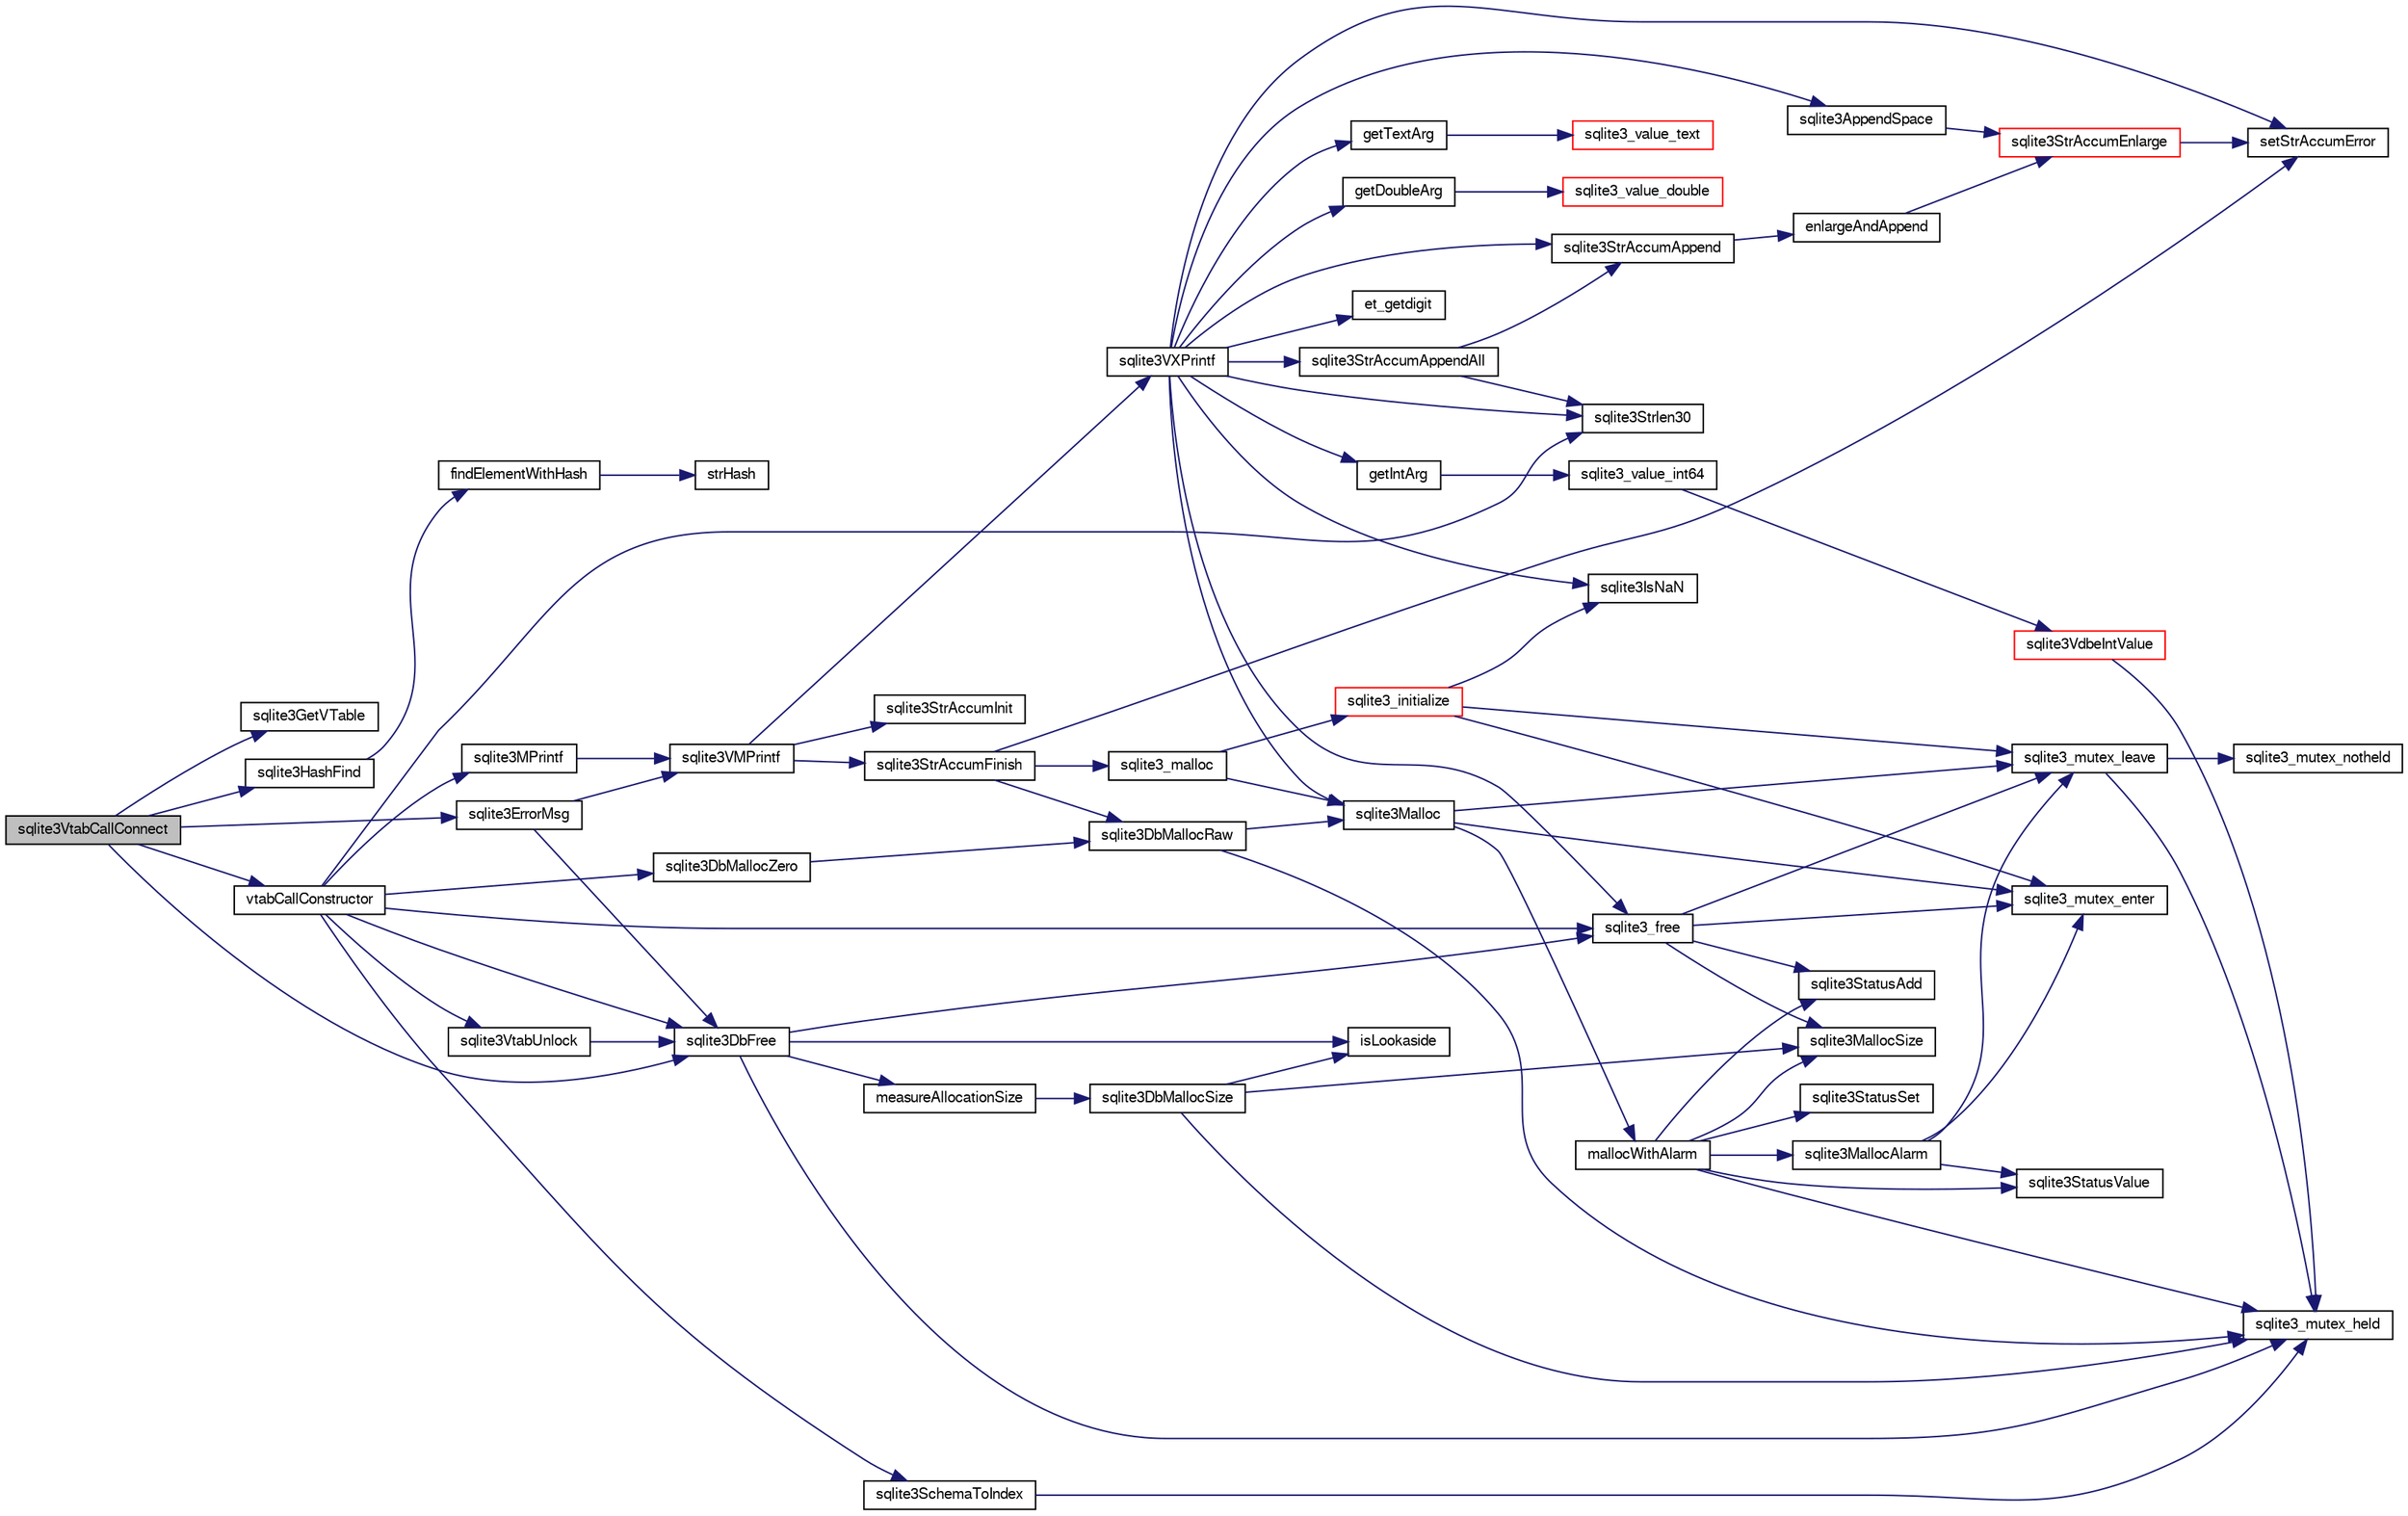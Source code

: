digraph "sqlite3VtabCallConnect"
{
  edge [fontname="FreeSans",fontsize="10",labelfontname="FreeSans",labelfontsize="10"];
  node [fontname="FreeSans",fontsize="10",shape=record];
  rankdir="LR";
  Node801564 [label="sqlite3VtabCallConnect",height=0.2,width=0.4,color="black", fillcolor="grey75", style="filled", fontcolor="black"];
  Node801564 -> Node801565 [color="midnightblue",fontsize="10",style="solid",fontname="FreeSans"];
  Node801565 [label="sqlite3GetVTable",height=0.2,width=0.4,color="black", fillcolor="white", style="filled",URL="$sqlite3_8c.html#a85465ef27057193295e321f0caf488ed"];
  Node801564 -> Node801566 [color="midnightblue",fontsize="10",style="solid",fontname="FreeSans"];
  Node801566 [label="sqlite3HashFind",height=0.2,width=0.4,color="black", fillcolor="white", style="filled",URL="$sqlite3_8c.html#a8ca124229470a66b4c9c141ded48e2aa"];
  Node801566 -> Node801567 [color="midnightblue",fontsize="10",style="solid",fontname="FreeSans"];
  Node801567 [label="findElementWithHash",height=0.2,width=0.4,color="black", fillcolor="white", style="filled",URL="$sqlite3_8c.html#a75c0f574fa5d51702434c6e980d57d7f"];
  Node801567 -> Node801568 [color="midnightblue",fontsize="10",style="solid",fontname="FreeSans"];
  Node801568 [label="strHash",height=0.2,width=0.4,color="black", fillcolor="white", style="filled",URL="$sqlite3_8c.html#ad7193605dadc27cf291d54e15bdd011d"];
  Node801564 -> Node801569 [color="midnightblue",fontsize="10",style="solid",fontname="FreeSans"];
  Node801569 [label="sqlite3ErrorMsg",height=0.2,width=0.4,color="black", fillcolor="white", style="filled",URL="$sqlite3_8c.html#aee2798e173651adae0f9c85469f3457d"];
  Node801569 -> Node801570 [color="midnightblue",fontsize="10",style="solid",fontname="FreeSans"];
  Node801570 [label="sqlite3VMPrintf",height=0.2,width=0.4,color="black", fillcolor="white", style="filled",URL="$sqlite3_8c.html#a05535d0982ef06fbc2ee8195ebbae689"];
  Node801570 -> Node801571 [color="midnightblue",fontsize="10",style="solid",fontname="FreeSans"];
  Node801571 [label="sqlite3StrAccumInit",height=0.2,width=0.4,color="black", fillcolor="white", style="filled",URL="$sqlite3_8c.html#aabf95e113b9d54d519cd15a56215f560"];
  Node801570 -> Node801572 [color="midnightblue",fontsize="10",style="solid",fontname="FreeSans"];
  Node801572 [label="sqlite3VXPrintf",height=0.2,width=0.4,color="black", fillcolor="white", style="filled",URL="$sqlite3_8c.html#a63c25806c9bd4a2b76f9a0eb232c6bde"];
  Node801572 -> Node801573 [color="midnightblue",fontsize="10",style="solid",fontname="FreeSans"];
  Node801573 [label="sqlite3StrAccumAppend",height=0.2,width=0.4,color="black", fillcolor="white", style="filled",URL="$sqlite3_8c.html#a56664fa33def33c5a5245b623441d5e0"];
  Node801573 -> Node801574 [color="midnightblue",fontsize="10",style="solid",fontname="FreeSans"];
  Node801574 [label="enlargeAndAppend",height=0.2,width=0.4,color="black", fillcolor="white", style="filled",URL="$sqlite3_8c.html#a25b21e61dc0883d849890eaa8a18088a"];
  Node801574 -> Node801575 [color="midnightblue",fontsize="10",style="solid",fontname="FreeSans"];
  Node801575 [label="sqlite3StrAccumEnlarge",height=0.2,width=0.4,color="red", fillcolor="white", style="filled",URL="$sqlite3_8c.html#a38976500a97c69d65086eeccca82dd96"];
  Node801575 -> Node801576 [color="midnightblue",fontsize="10",style="solid",fontname="FreeSans"];
  Node801576 [label="setStrAccumError",height=0.2,width=0.4,color="black", fillcolor="white", style="filled",URL="$sqlite3_8c.html#a3dc479a1fc8ba1ab8edfe51f8a0b102c"];
  Node801572 -> Node801846 [color="midnightblue",fontsize="10",style="solid",fontname="FreeSans"];
  Node801846 [label="getIntArg",height=0.2,width=0.4,color="black", fillcolor="white", style="filled",URL="$sqlite3_8c.html#abff258963dbd9205fb299851a64c67be"];
  Node801846 -> Node801731 [color="midnightblue",fontsize="10",style="solid",fontname="FreeSans"];
  Node801731 [label="sqlite3_value_int64",height=0.2,width=0.4,color="black", fillcolor="white", style="filled",URL="$sqlite3_8c.html#ab38d8627f4750672e72712df0b709e0d"];
  Node801731 -> Node801719 [color="midnightblue",fontsize="10",style="solid",fontname="FreeSans"];
  Node801719 [label="sqlite3VdbeIntValue",height=0.2,width=0.4,color="red", fillcolor="white", style="filled",URL="$sqlite3_8c.html#a3dc28e3bfdbecf81633c3697a3aacd45"];
  Node801719 -> Node801579 [color="midnightblue",fontsize="10",style="solid",fontname="FreeSans"];
  Node801579 [label="sqlite3_mutex_held",height=0.2,width=0.4,color="black", fillcolor="white", style="filled",URL="$sqlite3_8c.html#acf77da68932b6bc163c5e68547ecc3e7"];
  Node801572 -> Node801591 [color="midnightblue",fontsize="10",style="solid",fontname="FreeSans"];
  Node801591 [label="sqlite3Malloc",height=0.2,width=0.4,color="black", fillcolor="white", style="filled",URL="$sqlite3_8c.html#a361a2eaa846b1885f123abe46f5d8b2b"];
  Node801591 -> Node801585 [color="midnightblue",fontsize="10",style="solid",fontname="FreeSans"];
  Node801585 [label="sqlite3_mutex_enter",height=0.2,width=0.4,color="black", fillcolor="white", style="filled",URL="$sqlite3_8c.html#a1c12cde690bd89f104de5cbad12a6bf5"];
  Node801591 -> Node801592 [color="midnightblue",fontsize="10",style="solid",fontname="FreeSans"];
  Node801592 [label="mallocWithAlarm",height=0.2,width=0.4,color="black", fillcolor="white", style="filled",URL="$sqlite3_8c.html#ab070d5cf8e48ec8a6a43cf025d48598b"];
  Node801592 -> Node801579 [color="midnightblue",fontsize="10",style="solid",fontname="FreeSans"];
  Node801592 -> Node801593 [color="midnightblue",fontsize="10",style="solid",fontname="FreeSans"];
  Node801593 [label="sqlite3StatusSet",height=0.2,width=0.4,color="black", fillcolor="white", style="filled",URL="$sqlite3_8c.html#afec7586c01fcb5ea17dc9d7725a589d9"];
  Node801592 -> Node801594 [color="midnightblue",fontsize="10",style="solid",fontname="FreeSans"];
  Node801594 [label="sqlite3StatusValue",height=0.2,width=0.4,color="black", fillcolor="white", style="filled",URL="$sqlite3_8c.html#a30b8ac296c6e200c1fa57708d52c6ef6"];
  Node801592 -> Node801595 [color="midnightblue",fontsize="10",style="solid",fontname="FreeSans"];
  Node801595 [label="sqlite3MallocAlarm",height=0.2,width=0.4,color="black", fillcolor="white", style="filled",URL="$sqlite3_8c.html#ada66988e8471d1198f3219c062377508"];
  Node801595 -> Node801594 [color="midnightblue",fontsize="10",style="solid",fontname="FreeSans"];
  Node801595 -> Node801587 [color="midnightblue",fontsize="10",style="solid",fontname="FreeSans"];
  Node801587 [label="sqlite3_mutex_leave",height=0.2,width=0.4,color="black", fillcolor="white", style="filled",URL="$sqlite3_8c.html#a5838d235601dbd3c1fa993555c6bcc93"];
  Node801587 -> Node801579 [color="midnightblue",fontsize="10",style="solid",fontname="FreeSans"];
  Node801587 -> Node801588 [color="midnightblue",fontsize="10",style="solid",fontname="FreeSans"];
  Node801588 [label="sqlite3_mutex_notheld",height=0.2,width=0.4,color="black", fillcolor="white", style="filled",URL="$sqlite3_8c.html#a83967c837c1c000d3b5adcfaa688f5dc"];
  Node801595 -> Node801585 [color="midnightblue",fontsize="10",style="solid",fontname="FreeSans"];
  Node801592 -> Node801582 [color="midnightblue",fontsize="10",style="solid",fontname="FreeSans"];
  Node801582 [label="sqlite3MallocSize",height=0.2,width=0.4,color="black", fillcolor="white", style="filled",URL="$sqlite3_8c.html#acf5d2a5f35270bafb050bd2def576955"];
  Node801592 -> Node801586 [color="midnightblue",fontsize="10",style="solid",fontname="FreeSans"];
  Node801586 [label="sqlite3StatusAdd",height=0.2,width=0.4,color="black", fillcolor="white", style="filled",URL="$sqlite3_8c.html#afa029f93586aeab4cc85360905dae9cd"];
  Node801591 -> Node801587 [color="midnightblue",fontsize="10",style="solid",fontname="FreeSans"];
  Node801572 -> Node801576 [color="midnightblue",fontsize="10",style="solid",fontname="FreeSans"];
  Node801572 -> Node801847 [color="midnightblue",fontsize="10",style="solid",fontname="FreeSans"];
  Node801847 [label="getDoubleArg",height=0.2,width=0.4,color="black", fillcolor="white", style="filled",URL="$sqlite3_8c.html#a1cf25120072c85bd261983b24c12c3d9"];
  Node801847 -> Node801735 [color="midnightblue",fontsize="10",style="solid",fontname="FreeSans"];
  Node801735 [label="sqlite3_value_double",height=0.2,width=0.4,color="red", fillcolor="white", style="filled",URL="$sqlite3_8c.html#a3e50c1a2dd484a8b6911c9d163816b88"];
  Node801572 -> Node801740 [color="midnightblue",fontsize="10",style="solid",fontname="FreeSans"];
  Node801740 [label="sqlite3IsNaN",height=0.2,width=0.4,color="black", fillcolor="white", style="filled",URL="$sqlite3_8c.html#aed4d78203877c3486765ccbc7feebb50"];
  Node801572 -> Node801658 [color="midnightblue",fontsize="10",style="solid",fontname="FreeSans"];
  Node801658 [label="sqlite3Strlen30",height=0.2,width=0.4,color="black", fillcolor="white", style="filled",URL="$sqlite3_8c.html#a3dcd80ba41f1a308193dee74857b62a7"];
  Node801572 -> Node801848 [color="midnightblue",fontsize="10",style="solid",fontname="FreeSans"];
  Node801848 [label="et_getdigit",height=0.2,width=0.4,color="black", fillcolor="white", style="filled",URL="$sqlite3_8c.html#a40c5a308749ad07cc2397a53e081bff0"];
  Node801572 -> Node801849 [color="midnightblue",fontsize="10",style="solid",fontname="FreeSans"];
  Node801849 [label="getTextArg",height=0.2,width=0.4,color="black", fillcolor="white", style="filled",URL="$sqlite3_8c.html#afbb41850423ef20071cefaab0431e04d"];
  Node801849 -> Node801663 [color="midnightblue",fontsize="10",style="solid",fontname="FreeSans"];
  Node801663 [label="sqlite3_value_text",height=0.2,width=0.4,color="red", fillcolor="white", style="filled",URL="$sqlite3_8c.html#aef2ace3239e6dd59c74110faa70f8171"];
  Node801572 -> Node801850 [color="midnightblue",fontsize="10",style="solid",fontname="FreeSans"];
  Node801850 [label="sqlite3StrAccumAppendAll",height=0.2,width=0.4,color="black", fillcolor="white", style="filled",URL="$sqlite3_8c.html#acaf8f3e4f99a3c3a4a77e9c987547289"];
  Node801850 -> Node801573 [color="midnightblue",fontsize="10",style="solid",fontname="FreeSans"];
  Node801850 -> Node801658 [color="midnightblue",fontsize="10",style="solid",fontname="FreeSans"];
  Node801572 -> Node801851 [color="midnightblue",fontsize="10",style="solid",fontname="FreeSans"];
  Node801851 [label="sqlite3AppendSpace",height=0.2,width=0.4,color="black", fillcolor="white", style="filled",URL="$sqlite3_8c.html#aefd38a5afc0020d4a93855c3ee7c63a8"];
  Node801851 -> Node801575 [color="midnightblue",fontsize="10",style="solid",fontname="FreeSans"];
  Node801572 -> Node801584 [color="midnightblue",fontsize="10",style="solid",fontname="FreeSans"];
  Node801584 [label="sqlite3_free",height=0.2,width=0.4,color="black", fillcolor="white", style="filled",URL="$sqlite3_8c.html#a6552349e36a8a691af5487999ab09519"];
  Node801584 -> Node801585 [color="midnightblue",fontsize="10",style="solid",fontname="FreeSans"];
  Node801584 -> Node801586 [color="midnightblue",fontsize="10",style="solid",fontname="FreeSans"];
  Node801584 -> Node801582 [color="midnightblue",fontsize="10",style="solid",fontname="FreeSans"];
  Node801584 -> Node801587 [color="midnightblue",fontsize="10",style="solid",fontname="FreeSans"];
  Node801570 -> Node801622 [color="midnightblue",fontsize="10",style="solid",fontname="FreeSans"];
  Node801622 [label="sqlite3StrAccumFinish",height=0.2,width=0.4,color="black", fillcolor="white", style="filled",URL="$sqlite3_8c.html#adb7f26b10ac1b847db6f000ef4c2e2ba"];
  Node801622 -> Node801590 [color="midnightblue",fontsize="10",style="solid",fontname="FreeSans"];
  Node801590 [label="sqlite3DbMallocRaw",height=0.2,width=0.4,color="black", fillcolor="white", style="filled",URL="$sqlite3_8c.html#abbe8be0cf7175e11ddc3e2218fad924e"];
  Node801590 -> Node801579 [color="midnightblue",fontsize="10",style="solid",fontname="FreeSans"];
  Node801590 -> Node801591 [color="midnightblue",fontsize="10",style="solid",fontname="FreeSans"];
  Node801622 -> Node801623 [color="midnightblue",fontsize="10",style="solid",fontname="FreeSans"];
  Node801623 [label="sqlite3_malloc",height=0.2,width=0.4,color="black", fillcolor="white", style="filled",URL="$sqlite3_8c.html#ac79dba55fc32b6a840cf5a9769bce7cd"];
  Node801623 -> Node801597 [color="midnightblue",fontsize="10",style="solid",fontname="FreeSans"];
  Node801597 [label="sqlite3_initialize",height=0.2,width=0.4,color="red", fillcolor="white", style="filled",URL="$sqlite3_8c.html#ab0c0ee2d5d4cf8b28e9572296a8861df"];
  Node801597 -> Node801585 [color="midnightblue",fontsize="10",style="solid",fontname="FreeSans"];
  Node801597 -> Node801587 [color="midnightblue",fontsize="10",style="solid",fontname="FreeSans"];
  Node801597 -> Node801740 [color="midnightblue",fontsize="10",style="solid",fontname="FreeSans"];
  Node801623 -> Node801591 [color="midnightblue",fontsize="10",style="solid",fontname="FreeSans"];
  Node801622 -> Node801576 [color="midnightblue",fontsize="10",style="solid",fontname="FreeSans"];
  Node801569 -> Node801578 [color="midnightblue",fontsize="10",style="solid",fontname="FreeSans"];
  Node801578 [label="sqlite3DbFree",height=0.2,width=0.4,color="black", fillcolor="white", style="filled",URL="$sqlite3_8c.html#ac70ab821a6607b4a1b909582dc37a069"];
  Node801578 -> Node801579 [color="midnightblue",fontsize="10",style="solid",fontname="FreeSans"];
  Node801578 -> Node801580 [color="midnightblue",fontsize="10",style="solid",fontname="FreeSans"];
  Node801580 [label="measureAllocationSize",height=0.2,width=0.4,color="black", fillcolor="white", style="filled",URL="$sqlite3_8c.html#a45731e644a22fdb756e2b6337224217a"];
  Node801580 -> Node801581 [color="midnightblue",fontsize="10",style="solid",fontname="FreeSans"];
  Node801581 [label="sqlite3DbMallocSize",height=0.2,width=0.4,color="black", fillcolor="white", style="filled",URL="$sqlite3_8c.html#aa397e5a8a03495203a0767abf0a71f86"];
  Node801581 -> Node801582 [color="midnightblue",fontsize="10",style="solid",fontname="FreeSans"];
  Node801581 -> Node801579 [color="midnightblue",fontsize="10",style="solid",fontname="FreeSans"];
  Node801581 -> Node801583 [color="midnightblue",fontsize="10",style="solid",fontname="FreeSans"];
  Node801583 [label="isLookaside",height=0.2,width=0.4,color="black", fillcolor="white", style="filled",URL="$sqlite3_8c.html#a770fa05ff9717b75e16f4d968a77b897"];
  Node801578 -> Node801583 [color="midnightblue",fontsize="10",style="solid",fontname="FreeSans"];
  Node801578 -> Node801584 [color="midnightblue",fontsize="10",style="solid",fontname="FreeSans"];
  Node801564 -> Node801852 [color="midnightblue",fontsize="10",style="solid",fontname="FreeSans"];
  Node801852 [label="vtabCallConstructor",height=0.2,width=0.4,color="black", fillcolor="white", style="filled",URL="$sqlite3_8c.html#acae1b4d5d02b25f4cac29993dae7f983"];
  Node801852 -> Node801834 [color="midnightblue",fontsize="10",style="solid",fontname="FreeSans"];
  Node801834 [label="sqlite3MPrintf",height=0.2,width=0.4,color="black", fillcolor="white", style="filled",URL="$sqlite3_8c.html#a208ef0df84e9778778804a19af03efea"];
  Node801834 -> Node801570 [color="midnightblue",fontsize="10",style="solid",fontname="FreeSans"];
  Node801852 -> Node801784 [color="midnightblue",fontsize="10",style="solid",fontname="FreeSans"];
  Node801784 [label="sqlite3DbMallocZero",height=0.2,width=0.4,color="black", fillcolor="white", style="filled",URL="$sqlite3_8c.html#a49cfebac9d6067a03442c92af73f33e4"];
  Node801784 -> Node801590 [color="midnightblue",fontsize="10",style="solid",fontname="FreeSans"];
  Node801852 -> Node801578 [color="midnightblue",fontsize="10",style="solid",fontname="FreeSans"];
  Node801852 -> Node801853 [color="midnightblue",fontsize="10",style="solid",fontname="FreeSans"];
  Node801853 [label="sqlite3SchemaToIndex",height=0.2,width=0.4,color="black", fillcolor="white", style="filled",URL="$sqlite3_8c.html#ad9ef77a42022f1f8c8ab71b5761f5134"];
  Node801853 -> Node801579 [color="midnightblue",fontsize="10",style="solid",fontname="FreeSans"];
  Node801852 -> Node801584 [color="midnightblue",fontsize="10",style="solid",fontname="FreeSans"];
  Node801852 -> Node801854 [color="midnightblue",fontsize="10",style="solid",fontname="FreeSans"];
  Node801854 [label="sqlite3VtabUnlock",height=0.2,width=0.4,color="black", fillcolor="white", style="filled",URL="$sqlite3_8c.html#a8b3341682c7724d767ebc8288b9063b4"];
  Node801854 -> Node801578 [color="midnightblue",fontsize="10",style="solid",fontname="FreeSans"];
  Node801852 -> Node801658 [color="midnightblue",fontsize="10",style="solid",fontname="FreeSans"];
  Node801564 -> Node801578 [color="midnightblue",fontsize="10",style="solid",fontname="FreeSans"];
}
